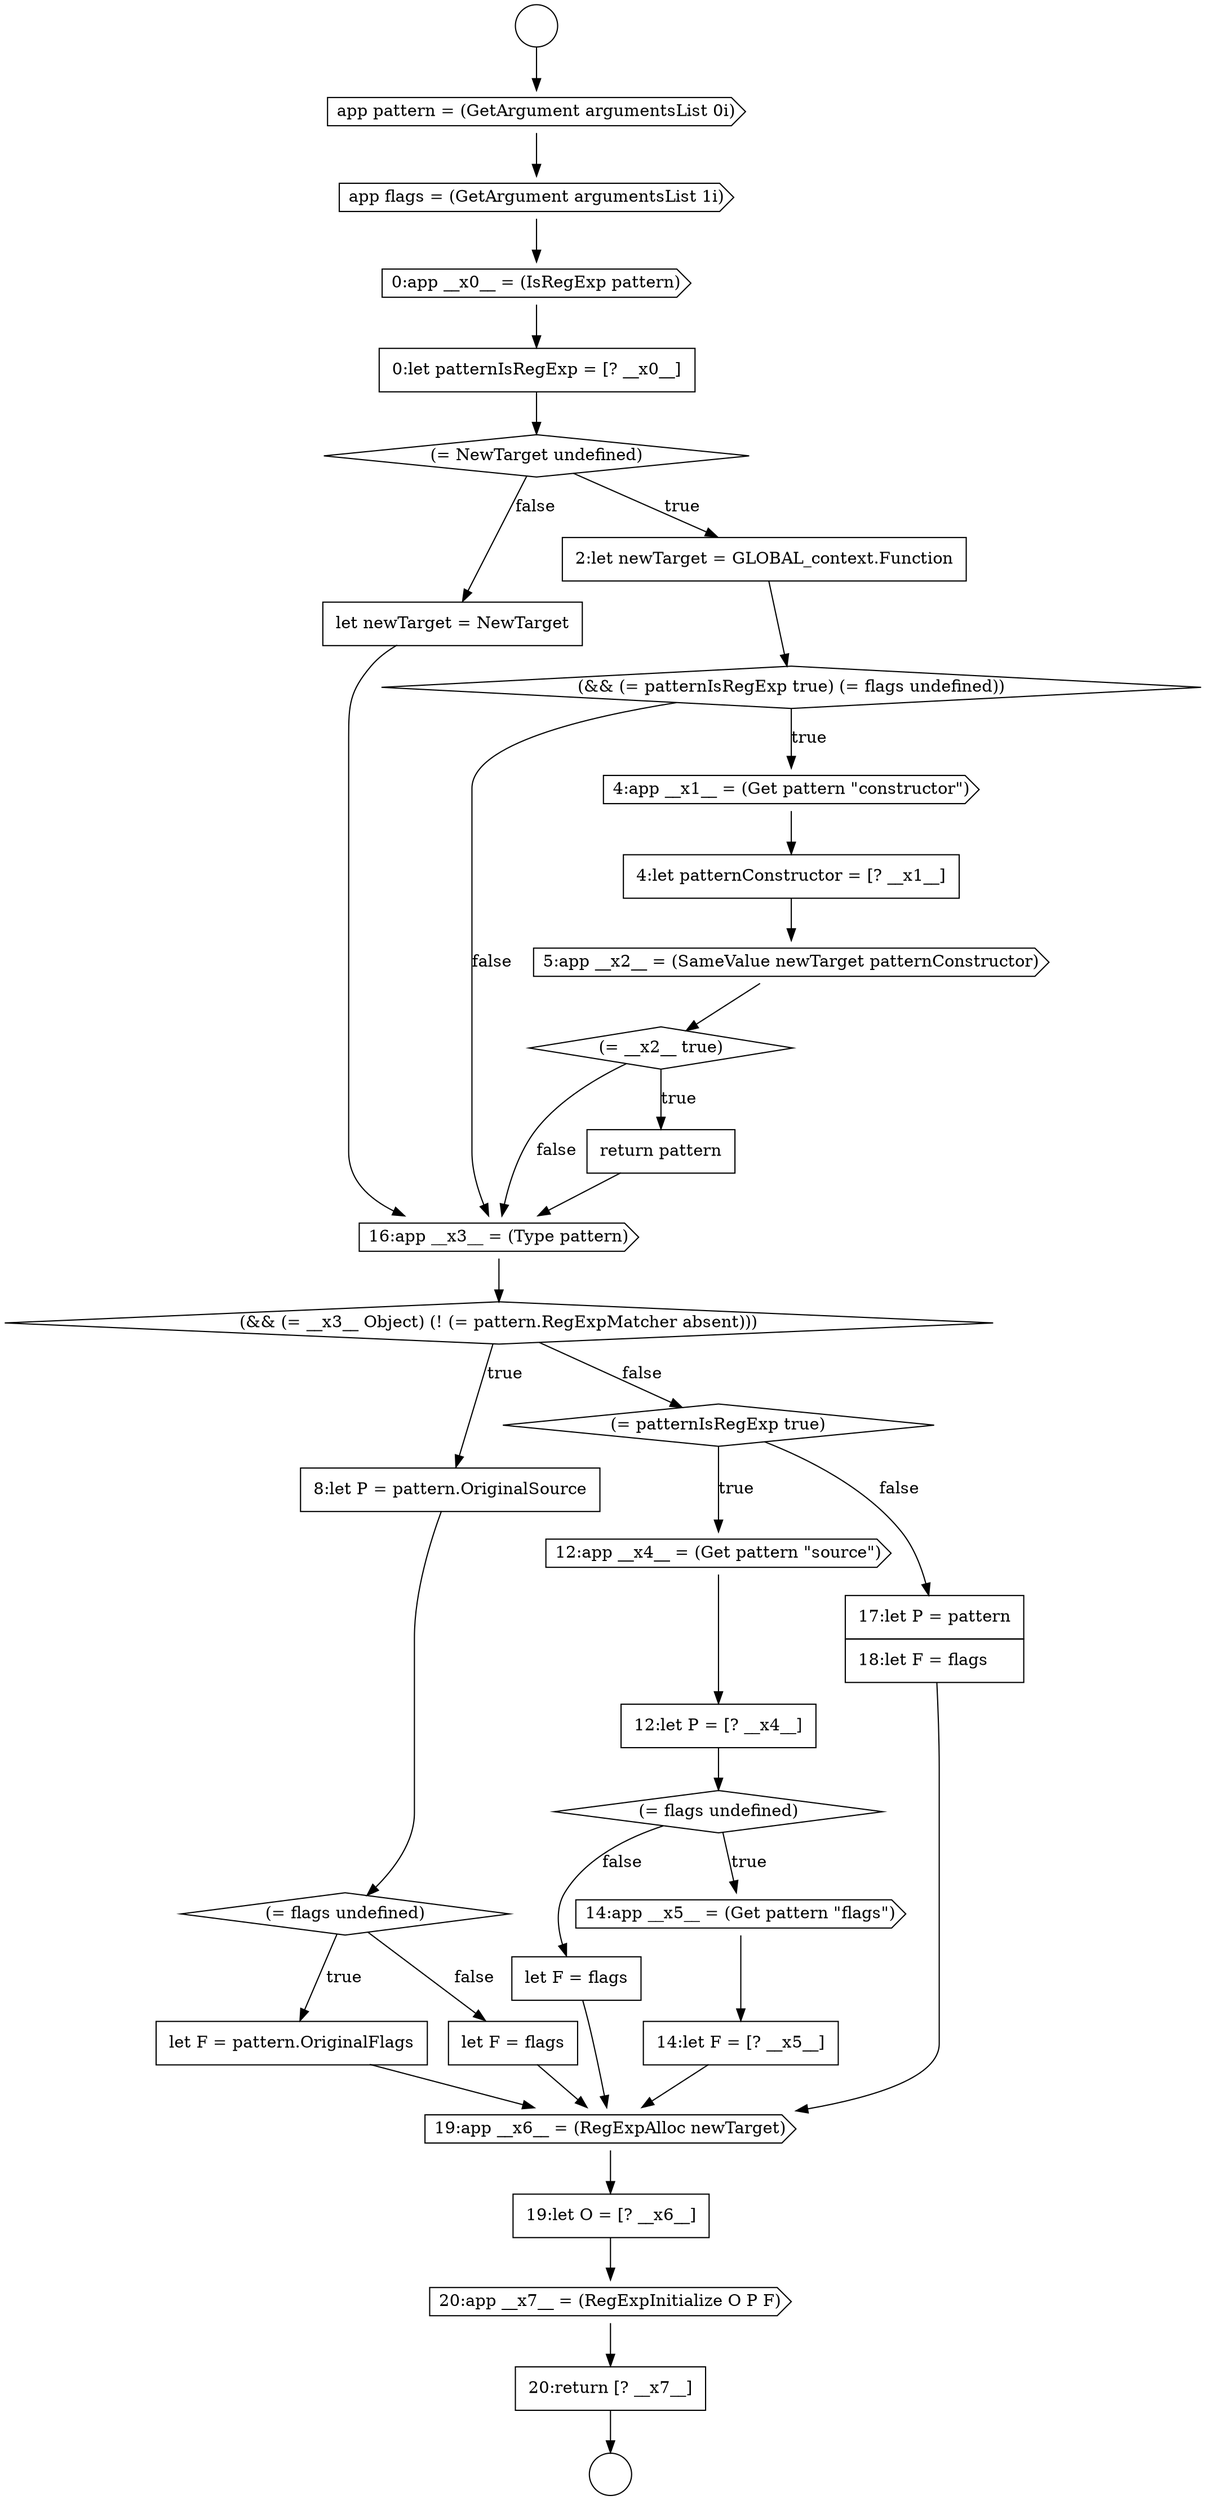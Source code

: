 digraph {
  node13918 [shape=none, margin=0, label=<<font color="black">
    <table border="0" cellborder="1" cellspacing="0" cellpadding="10">
      <tr><td align="left">12:let P = [? __x4__]</td></tr>
    </table>
  </font>> color="black" fillcolor="white" style=filled]
  node13901 [shape=diamond, label=<<font color="black">(= NewTarget undefined)</font>> color="black" fillcolor="white" style=filled]
  node13906 [shape=cds, label=<<font color="black">5:app __x2__ = (SameValue newTarget patternConstructor)</font>> color="black" fillcolor="white" style=filled]
  node13910 [shape=cds, label=<<font color="black">16:app __x3__ = (Type pattern)</font>> color="black" fillcolor="white" style=filled]
  node13914 [shape=none, margin=0, label=<<font color="black">
    <table border="0" cellborder="1" cellspacing="0" cellpadding="10">
      <tr><td align="left">let F = pattern.OriginalFlags</td></tr>
    </table>
  </font>> color="black" fillcolor="white" style=filled]
  node13917 [shape=cds, label=<<font color="black">12:app __x4__ = (Get pattern &quot;source&quot;)</font>> color="black" fillcolor="white" style=filled]
  node13924 [shape=cds, label=<<font color="black">19:app __x6__ = (RegExpAlloc newTarget)</font>> color="black" fillcolor="white" style=filled]
  node13925 [shape=none, margin=0, label=<<font color="black">
    <table border="0" cellborder="1" cellspacing="0" cellpadding="10">
      <tr><td align="left">19:let O = [? __x6__]</td></tr>
    </table>
  </font>> color="black" fillcolor="white" style=filled]
  node13912 [shape=none, margin=0, label=<<font color="black">
    <table border="0" cellborder="1" cellspacing="0" cellpadding="10">
      <tr><td align="left">8:let P = pattern.OriginalSource</td></tr>
    </table>
  </font>> color="black" fillcolor="white" style=filled]
  node13897 [shape=cds, label=<<font color="black">app pattern = (GetArgument argumentsList 0i)</font>> color="black" fillcolor="white" style=filled]
  node13905 [shape=none, margin=0, label=<<font color="black">
    <table border="0" cellborder="1" cellspacing="0" cellpadding="10">
      <tr><td align="left">4:let patternConstructor = [? __x1__]</td></tr>
    </table>
  </font>> color="black" fillcolor="white" style=filled]
  node13926 [shape=cds, label=<<font color="black">20:app __x7__ = (RegExpInitialize O P F)</font>> color="black" fillcolor="white" style=filled]
  node13909 [shape=none, margin=0, label=<<font color="black">
    <table border="0" cellborder="1" cellspacing="0" cellpadding="10">
      <tr><td align="left">let newTarget = NewTarget</td></tr>
    </table>
  </font>> color="black" fillcolor="white" style=filled]
  node13922 [shape=none, margin=0, label=<<font color="black">
    <table border="0" cellborder="1" cellspacing="0" cellpadding="10">
      <tr><td align="left">let F = flags</td></tr>
    </table>
  </font>> color="black" fillcolor="white" style=filled]
  node13915 [shape=none, margin=0, label=<<font color="black">
    <table border="0" cellborder="1" cellspacing="0" cellpadding="10">
      <tr><td align="left">let F = flags</td></tr>
    </table>
  </font>> color="black" fillcolor="white" style=filled]
  node13923 [shape=none, margin=0, label=<<font color="black">
    <table border="0" cellborder="1" cellspacing="0" cellpadding="10">
      <tr><td align="left">17:let P = pattern</td></tr>
      <tr><td align="left">18:let F = flags</td></tr>
    </table>
  </font>> color="black" fillcolor="white" style=filled]
  node13927 [shape=none, margin=0, label=<<font color="black">
    <table border="0" cellborder="1" cellspacing="0" cellpadding="10">
      <tr><td align="left">20:return [? __x7__]</td></tr>
    </table>
  </font>> color="black" fillcolor="white" style=filled]
  node13895 [shape=circle label=" " color="black" fillcolor="white" style=filled]
  node13904 [shape=cds, label=<<font color="black">4:app __x1__ = (Get pattern &quot;constructor&quot;)</font>> color="black" fillcolor="white" style=filled]
  node13899 [shape=cds, label=<<font color="black">0:app __x0__ = (IsRegExp pattern)</font>> color="black" fillcolor="white" style=filled]
  node13900 [shape=none, margin=0, label=<<font color="black">
    <table border="0" cellborder="1" cellspacing="0" cellpadding="10">
      <tr><td align="left">0:let patternIsRegExp = [? __x0__]</td></tr>
    </table>
  </font>> color="black" fillcolor="white" style=filled]
  node13911 [shape=diamond, label=<<font color="black">(&amp;&amp; (= __x3__ Object) (! (= pattern.RegExpMatcher absent)))</font>> color="black" fillcolor="white" style=filled]
  node13896 [shape=circle label=" " color="black" fillcolor="white" style=filled]
  node13907 [shape=diamond, label=<<font color="black">(= __x2__ true)</font>> color="black" fillcolor="white" style=filled]
  node13913 [shape=diamond, label=<<font color="black">(= flags undefined)</font>> color="black" fillcolor="white" style=filled]
  node13898 [shape=cds, label=<<font color="black">app flags = (GetArgument argumentsList 1i)</font>> color="black" fillcolor="white" style=filled]
  node13920 [shape=cds, label=<<font color="black">14:app __x5__ = (Get pattern &quot;flags&quot;)</font>> color="black" fillcolor="white" style=filled]
  node13908 [shape=none, margin=0, label=<<font color="black">
    <table border="0" cellborder="1" cellspacing="0" cellpadding="10">
      <tr><td align="left">return pattern</td></tr>
    </table>
  </font>> color="black" fillcolor="white" style=filled]
  node13903 [shape=diamond, label=<<font color="black">(&amp;&amp; (= patternIsRegExp true) (= flags undefined))</font>> color="black" fillcolor="white" style=filled]
  node13921 [shape=none, margin=0, label=<<font color="black">
    <table border="0" cellborder="1" cellspacing="0" cellpadding="10">
      <tr><td align="left">14:let F = [? __x5__]</td></tr>
    </table>
  </font>> color="black" fillcolor="white" style=filled]
  node13916 [shape=diamond, label=<<font color="black">(= patternIsRegExp true)</font>> color="black" fillcolor="white" style=filled]
  node13919 [shape=diamond, label=<<font color="black">(= flags undefined)</font>> color="black" fillcolor="white" style=filled]
  node13902 [shape=none, margin=0, label=<<font color="black">
    <table border="0" cellborder="1" cellspacing="0" cellpadding="10">
      <tr><td align="left">2:let newTarget = GLOBAL_context.Function</td></tr>
    </table>
  </font>> color="black" fillcolor="white" style=filled]
  node13920 -> node13921 [ color="black"]
  node13923 -> node13924 [ color="black"]
  node13918 -> node13919 [ color="black"]
  node13922 -> node13924 [ color="black"]
  node13895 -> node13897 [ color="black"]
  node13904 -> node13905 [ color="black"]
  node13900 -> node13901 [ color="black"]
  node13917 -> node13918 [ color="black"]
  node13912 -> node13913 [ color="black"]
  node13909 -> node13910 [ color="black"]
  node13910 -> node13911 [ color="black"]
  node13899 -> node13900 [ color="black"]
  node13913 -> node13914 [label=<<font color="black">true</font>> color="black"]
  node13913 -> node13915 [label=<<font color="black">false</font>> color="black"]
  node13914 -> node13924 [ color="black"]
  node13908 -> node13910 [ color="black"]
  node13907 -> node13908 [label=<<font color="black">true</font>> color="black"]
  node13907 -> node13910 [label=<<font color="black">false</font>> color="black"]
  node13926 -> node13927 [ color="black"]
  node13916 -> node13917 [label=<<font color="black">true</font>> color="black"]
  node13916 -> node13923 [label=<<font color="black">false</font>> color="black"]
  node13906 -> node13907 [ color="black"]
  node13897 -> node13898 [ color="black"]
  node13925 -> node13926 [ color="black"]
  node13901 -> node13902 [label=<<font color="black">true</font>> color="black"]
  node13901 -> node13909 [label=<<font color="black">false</font>> color="black"]
  node13927 -> node13896 [ color="black"]
  node13911 -> node13912 [label=<<font color="black">true</font>> color="black"]
  node13911 -> node13916 [label=<<font color="black">false</font>> color="black"]
  node13915 -> node13924 [ color="black"]
  node13919 -> node13920 [label=<<font color="black">true</font>> color="black"]
  node13919 -> node13922 [label=<<font color="black">false</font>> color="black"]
  node13924 -> node13925 [ color="black"]
  node13921 -> node13924 [ color="black"]
  node13903 -> node13904 [label=<<font color="black">true</font>> color="black"]
  node13903 -> node13910 [label=<<font color="black">false</font>> color="black"]
  node13898 -> node13899 [ color="black"]
  node13902 -> node13903 [ color="black"]
  node13905 -> node13906 [ color="black"]
}
